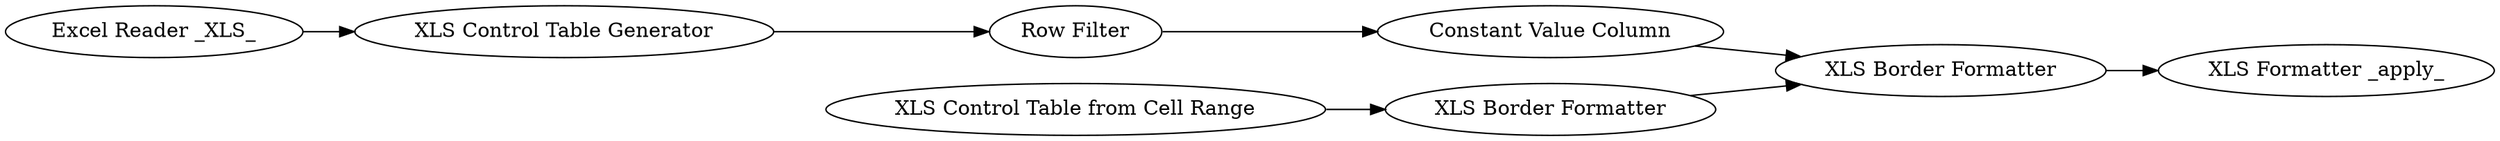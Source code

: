 digraph {
	4 [label="Excel Reader _XLS_"]
	5 [label="XLS Control Table Generator"]
	16 [label="XLS Formatter _apply_"]
	20 [label="XLS Control Table from Cell Range"]
	21 [label="XLS Border Formatter"]
	22 [label="XLS Border Formatter"]
	23 [label="Row Filter"]
	24 [label="Constant Value Column"]
	4 -> 5
	5 -> 23
	20 -> 21
	21 -> 22
	22 -> 16
	23 -> 24
	24 -> 22
	rankdir=LR
}
